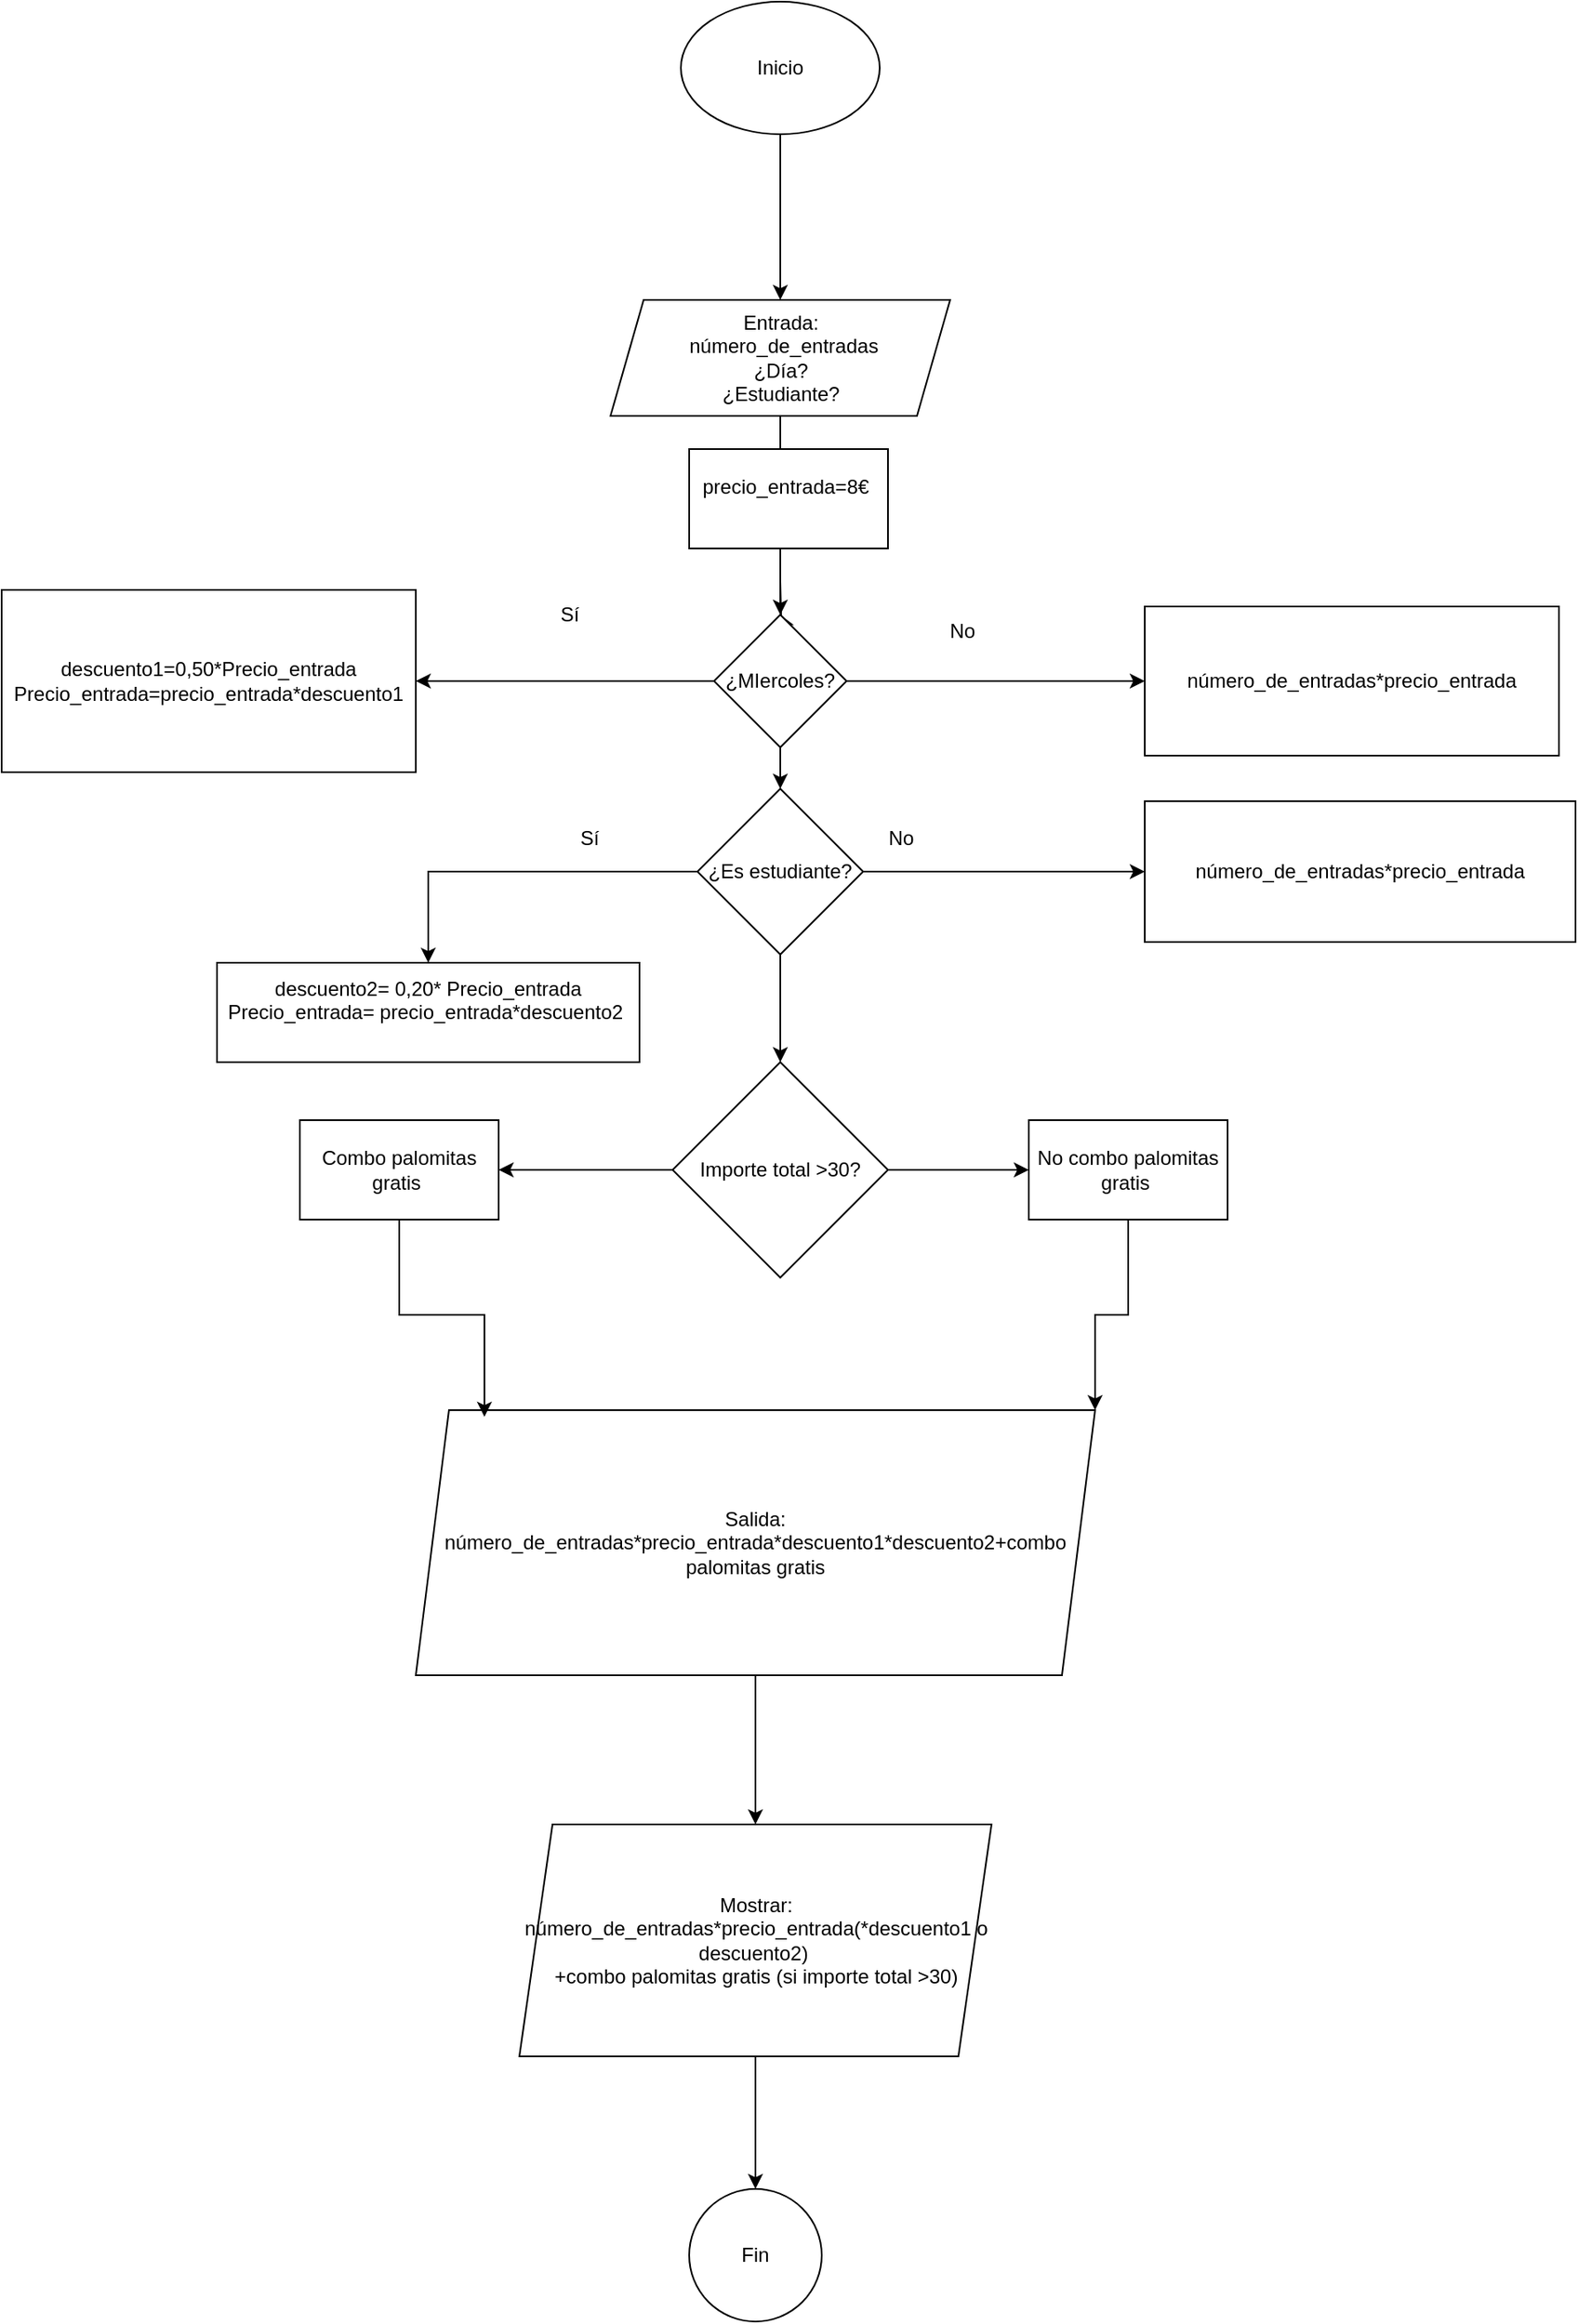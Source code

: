 <mxfile version="28.2.5">
  <diagram name="Página-1" id="J8ylHQQRLnfhxDNoG6VG">
    <mxGraphModel dx="2198" dy="793" grid="1" gridSize="10" guides="1" tooltips="1" connect="1" arrows="1" fold="1" page="1" pageScale="1" pageWidth="827" pageHeight="1169" math="0" shadow="0">
      <root>
        <mxCell id="0" />
        <mxCell id="1" parent="0" />
        <mxCell id="XAkCd8ZxCAYViQGOdoyz-5" value="" style="edgeStyle=orthogonalEdgeStyle;rounded=0;orthogonalLoop=1;jettySize=auto;html=1;" parent="1" source="XAkCd8ZxCAYViQGOdoyz-1" target="XAkCd8ZxCAYViQGOdoyz-4" edge="1">
          <mxGeometry relative="1" as="geometry" />
        </mxCell>
        <mxCell id="XAkCd8ZxCAYViQGOdoyz-1" value="Inicio" style="ellipse;whiteSpace=wrap;html=1;" parent="1" vertex="1">
          <mxGeometry x="320" y="30" width="120" height="80" as="geometry" />
        </mxCell>
        <mxCell id="XAkCd8ZxCAYViQGOdoyz-9" value="" style="edgeStyle=orthogonalEdgeStyle;rounded=0;orthogonalLoop=1;jettySize=auto;html=1;" parent="1" source="XAkCd8ZxCAYViQGOdoyz-4" edge="1">
          <mxGeometry relative="1" as="geometry">
            <mxPoint x="380" y="320" as="targetPoint" />
          </mxGeometry>
        </mxCell>
        <mxCell id="gJcRvxshhmERhhShsvL6-3" value="" style="edgeStyle=orthogonalEdgeStyle;rounded=0;orthogonalLoop=1;jettySize=auto;html=1;" edge="1" parent="1" source="XAkCd8ZxCAYViQGOdoyz-4" target="XAkCd8ZxCAYViQGOdoyz-17">
          <mxGeometry relative="1" as="geometry" />
        </mxCell>
        <mxCell id="XAkCd8ZxCAYViQGOdoyz-4" value="&lt;div&gt;Entrada:&lt;/div&gt;&lt;div&gt;&amp;nbsp;número_de_entradas&lt;/div&gt;&lt;div&gt;¿Día?&lt;/div&gt;&lt;div&gt;¿Estudiante?&lt;/div&gt;" style="shape=parallelogram;perimeter=parallelogramPerimeter;whiteSpace=wrap;html=1;fixedSize=1;" parent="1" vertex="1">
          <mxGeometry x="277.5" y="210" width="205" height="70" as="geometry" />
        </mxCell>
        <mxCell id="XAkCd8ZxCAYViQGOdoyz-11" value="" style="edgeStyle=orthogonalEdgeStyle;rounded=0;orthogonalLoop=1;jettySize=auto;html=1;" parent="1" target="XAkCd8ZxCAYViQGOdoyz-10" edge="1" source="XAkCd8ZxCAYViQGOdoyz-17">
          <mxGeometry relative="1" as="geometry">
            <mxPoint x="380" y="380" as="sourcePoint" />
          </mxGeometry>
        </mxCell>
        <mxCell id="XAkCd8ZxCAYViQGOdoyz-13" value="" style="edgeStyle=orthogonalEdgeStyle;rounded=0;orthogonalLoop=1;jettySize=auto;html=1;" parent="1" source="XAkCd8ZxCAYViQGOdoyz-10" target="XAkCd8ZxCAYViQGOdoyz-12" edge="1">
          <mxGeometry relative="1" as="geometry" />
        </mxCell>
        <mxCell id="XAkCd8ZxCAYViQGOdoyz-23" value="" style="edgeStyle=orthogonalEdgeStyle;rounded=0;orthogonalLoop=1;jettySize=auto;html=1;" parent="1" source="XAkCd8ZxCAYViQGOdoyz-10" edge="1">
          <mxGeometry relative="1" as="geometry">
            <mxPoint x="380" y="670" as="targetPoint" />
            <Array as="points">
              <mxPoint x="380" y="530" />
              <mxPoint x="380" y="530" />
            </Array>
          </mxGeometry>
        </mxCell>
        <mxCell id="gJcRvxshhmERhhShsvL6-12" value="" style="edgeStyle=orthogonalEdgeStyle;rounded=0;orthogonalLoop=1;jettySize=auto;html=1;" edge="1" parent="1" source="XAkCd8ZxCAYViQGOdoyz-10" target="gJcRvxshhmERhhShsvL6-11">
          <mxGeometry relative="1" as="geometry" />
        </mxCell>
        <mxCell id="XAkCd8ZxCAYViQGOdoyz-10" value="¿Es estudiante?" style="rhombus;whiteSpace=wrap;html=1;" parent="1" vertex="1">
          <mxGeometry x="330" y="505" width="100" height="100" as="geometry" />
        </mxCell>
        <mxCell id="XAkCd8ZxCAYViQGOdoyz-12" value="descuento2= 0,20* Precio_entrada&lt;div&gt;Precio_entrada= precio_entrada*descuento2&amp;nbsp;&lt;div&gt;&lt;br&gt;&lt;/div&gt;&lt;/div&gt;" style="whiteSpace=wrap;html=1;" parent="1" vertex="1">
          <mxGeometry x="40" y="610" width="255" height="60" as="geometry" />
        </mxCell>
        <mxCell id="XAkCd8ZxCAYViQGOdoyz-14" value="Sí" style="text;strokeColor=none;align=center;fillColor=none;html=1;verticalAlign=middle;whiteSpace=wrap;rounded=0;" parent="1" vertex="1">
          <mxGeometry x="235" y="520" width="60" height="30" as="geometry" />
        </mxCell>
        <mxCell id="XAkCd8ZxCAYViQGOdoyz-20" value="" style="edgeStyle=orthogonalEdgeStyle;rounded=0;orthogonalLoop=1;jettySize=auto;html=1;" parent="1" source="XAkCd8ZxCAYViQGOdoyz-17" target="XAkCd8ZxCAYViQGOdoyz-19" edge="1">
          <mxGeometry relative="1" as="geometry" />
        </mxCell>
        <mxCell id="XAkCd8ZxCAYViQGOdoyz-19" value="descuento1=0,50*Precio_entrada&lt;div&gt;Precio_entrada=precio_entrada*descuento1&lt;/div&gt;" style="whiteSpace=wrap;html=1;" parent="1" vertex="1">
          <mxGeometry x="-90" y="385" width="250" height="110" as="geometry" />
        </mxCell>
        <mxCell id="XAkCd8ZxCAYViQGOdoyz-21" value="Sí" style="text;strokeColor=none;align=center;fillColor=none;html=1;verticalAlign=middle;whiteSpace=wrap;rounded=0;" parent="1" vertex="1">
          <mxGeometry x="222.5" y="385" width="60" height="30" as="geometry" />
        </mxCell>
        <mxCell id="XAkCd8ZxCAYViQGOdoyz-26" value="No" style="text;strokeColor=none;align=center;fillColor=none;html=1;verticalAlign=middle;whiteSpace=wrap;rounded=0;" parent="1" vertex="1">
          <mxGeometry x="460" y="395" width="60" height="30" as="geometry" />
        </mxCell>
        <mxCell id="XAkCd8ZxCAYViQGOdoyz-30" value="No" style="text;strokeColor=none;align=center;fillColor=none;html=1;verticalAlign=middle;whiteSpace=wrap;rounded=0;" parent="1" vertex="1">
          <mxGeometry x="422.5" y="520" width="60" height="30" as="geometry" />
        </mxCell>
        <mxCell id="XAkCd8ZxCAYViQGOdoyz-35" value="" style="edgeStyle=orthogonalEdgeStyle;rounded=0;orthogonalLoop=1;jettySize=auto;html=1;" parent="1" source="XAkCd8ZxCAYViQGOdoyz-31" target="XAkCd8ZxCAYViQGOdoyz-34" edge="1">
          <mxGeometry relative="1" as="geometry" />
        </mxCell>
        <mxCell id="gJcRvxshhmERhhShsvL6-8" style="edgeStyle=orthogonalEdgeStyle;rounded=0;orthogonalLoop=1;jettySize=auto;html=1;exitX=1;exitY=0.5;exitDx=0;exitDy=0;entryX=0;entryY=0.5;entryDx=0;entryDy=0;" edge="1" parent="1" source="XAkCd8ZxCAYViQGOdoyz-31" target="XAkCd8ZxCAYViQGOdoyz-36">
          <mxGeometry relative="1" as="geometry" />
        </mxCell>
        <mxCell id="XAkCd8ZxCAYViQGOdoyz-31" value="Importe total &amp;gt;30?" style="rhombus;whiteSpace=wrap;html=1;" parent="1" vertex="1">
          <mxGeometry x="315" y="670" width="130" height="130" as="geometry" />
        </mxCell>
        <mxCell id="XAkCd8ZxCAYViQGOdoyz-34" value="Combo palomitas gratis&amp;nbsp;" style="whiteSpace=wrap;html=1;" parent="1" vertex="1">
          <mxGeometry x="90" y="705" width="120" height="60" as="geometry" />
        </mxCell>
        <mxCell id="XAkCd8ZxCAYViQGOdoyz-40" style="edgeStyle=orthogonalEdgeStyle;rounded=0;orthogonalLoop=1;jettySize=auto;html=1;exitX=0.5;exitY=1;exitDx=0;exitDy=0;entryX=1;entryY=0;entryDx=0;entryDy=0;" parent="1" source="XAkCd8ZxCAYViQGOdoyz-36" target="XAkCd8ZxCAYViQGOdoyz-38" edge="1">
          <mxGeometry relative="1" as="geometry" />
        </mxCell>
        <mxCell id="XAkCd8ZxCAYViQGOdoyz-36" value="No combo palomitas gratis&amp;nbsp;" style="whiteSpace=wrap;html=1;" parent="1" vertex="1">
          <mxGeometry x="530" y="705" width="120" height="60" as="geometry" />
        </mxCell>
        <mxCell id="XAkCd8ZxCAYViQGOdoyz-44" value="" style="edgeStyle=orthogonalEdgeStyle;rounded=0;orthogonalLoop=1;jettySize=auto;html=1;" parent="1" source="XAkCd8ZxCAYViQGOdoyz-38" target="XAkCd8ZxCAYViQGOdoyz-43" edge="1">
          <mxGeometry relative="1" as="geometry" />
        </mxCell>
        <mxCell id="XAkCd8ZxCAYViQGOdoyz-38" value="Salida: número_de_entradas*precio_entrada*descuento1*descuento2+combo palomitas gratis" style="shape=parallelogram;perimeter=parallelogramPerimeter;whiteSpace=wrap;html=1;fixedSize=1;" parent="1" vertex="1">
          <mxGeometry x="160" y="880" width="410" height="160" as="geometry" />
        </mxCell>
        <mxCell id="XAkCd8ZxCAYViQGOdoyz-41" style="edgeStyle=orthogonalEdgeStyle;rounded=0;orthogonalLoop=1;jettySize=auto;html=1;exitX=0.5;exitY=1;exitDx=0;exitDy=0;entryX=0.101;entryY=0.025;entryDx=0;entryDy=0;entryPerimeter=0;" parent="1" source="XAkCd8ZxCAYViQGOdoyz-34" target="XAkCd8ZxCAYViQGOdoyz-38" edge="1">
          <mxGeometry relative="1" as="geometry" />
        </mxCell>
        <mxCell id="gJcRvxshhmERhhShsvL6-2" value="" style="edgeStyle=orthogonalEdgeStyle;rounded=0;orthogonalLoop=1;jettySize=auto;html=1;" edge="1" parent="1" source="XAkCd8ZxCAYViQGOdoyz-43" target="gJcRvxshhmERhhShsvL6-1">
          <mxGeometry relative="1" as="geometry" />
        </mxCell>
        <mxCell id="XAkCd8ZxCAYViQGOdoyz-43" value="Mostrar: número_de_entradas*precio_entrada(*descuento1 o descuento2)&amp;nbsp;&lt;div&gt;+combo palomitas gratis (si importe total &amp;gt;30)&lt;/div&gt;" style="shape=parallelogram;perimeter=parallelogramPerimeter;whiteSpace=wrap;html=1;fixedSize=1;" parent="1" vertex="1">
          <mxGeometry x="222.5" y="1130" width="285" height="140" as="geometry" />
        </mxCell>
        <mxCell id="gJcRvxshhmERhhShsvL6-1" value="Fin" style="ellipse;whiteSpace=wrap;html=1;" vertex="1" parent="1">
          <mxGeometry x="325" y="1350" width="80" height="80" as="geometry" />
        </mxCell>
        <mxCell id="gJcRvxshhmERhhShsvL6-4" value="" style="edgeStyle=orthogonalEdgeStyle;rounded=0;orthogonalLoop=1;jettySize=auto;html=1;" edge="1" parent="1" target="XAkCd8ZxCAYViQGOdoyz-17">
          <mxGeometry relative="1" as="geometry">
            <mxPoint x="380" y="380" as="sourcePoint" />
            <mxPoint x="380" y="470" as="targetPoint" />
          </mxGeometry>
        </mxCell>
        <mxCell id="gJcRvxshhmERhhShsvL6-10" value="" style="edgeStyle=orthogonalEdgeStyle;rounded=0;orthogonalLoop=1;jettySize=auto;html=1;" edge="1" parent="1" source="XAkCd8ZxCAYViQGOdoyz-17" target="gJcRvxshhmERhhShsvL6-9">
          <mxGeometry relative="1" as="geometry" />
        </mxCell>
        <mxCell id="XAkCd8ZxCAYViQGOdoyz-17" value="¿MIercoles?" style="rhombus;whiteSpace=wrap;html=1;" parent="1" vertex="1">
          <mxGeometry x="340" y="400" width="80" height="80" as="geometry" />
        </mxCell>
        <mxCell id="gJcRvxshhmERhhShsvL6-5" value="&lt;div&gt;&lt;span style=&quot;background-color: transparent; color: light-dark(rgb(0, 0, 0), rgb(255, 255, 255));&quot;&gt;precio_entrada=8€&amp;nbsp;&lt;/span&gt;&lt;/div&gt;&lt;div&gt;&lt;br&gt;&lt;/div&gt;" style="rounded=0;whiteSpace=wrap;html=1;" vertex="1" parent="1">
          <mxGeometry x="325" y="300" width="120" height="60" as="geometry" />
        </mxCell>
        <mxCell id="gJcRvxshhmERhhShsvL6-9" value="número_de_entradas*precio_entrada" style="whiteSpace=wrap;html=1;" vertex="1" parent="1">
          <mxGeometry x="600" y="395" width="250" height="90" as="geometry" />
        </mxCell>
        <mxCell id="gJcRvxshhmERhhShsvL6-11" value="número_de_entradas*precio_entrada" style="whiteSpace=wrap;html=1;" vertex="1" parent="1">
          <mxGeometry x="600" y="512.5" width="260" height="85" as="geometry" />
        </mxCell>
      </root>
    </mxGraphModel>
  </diagram>
</mxfile>
